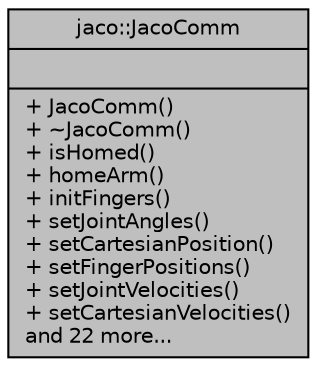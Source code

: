digraph "jaco::JacoComm"
{
  edge [fontname="Helvetica",fontsize="10",labelfontname="Helvetica",labelfontsize="10"];
  node [fontname="Helvetica",fontsize="10",shape=record];
  Node1 [label="{jaco::JacoComm\n||+ JacoComm()\l+ ~JacoComm()\l+ isHomed()\l+ homeArm()\l+ initFingers()\l+ setJointAngles()\l+ setCartesianPosition()\l+ setFingerPositions()\l+ setJointVelocities()\l+ setCartesianVelocities()\land 22 more...\l}",height=0.2,width=0.4,color="black", fillcolor="grey75", style="filled", fontcolor="black"];
}
